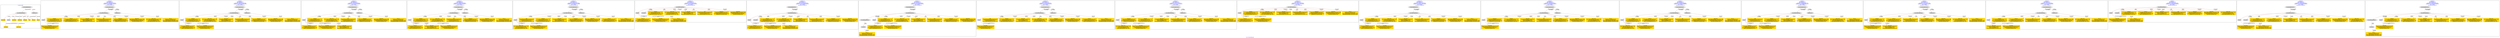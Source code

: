 digraph n0 {
fontcolor="blue"
remincross="true"
label="s12-s-19-artworks.json"
subgraph cluster_0 {
label="1-correct model"
n2[style="filled",color="white",fillcolor="lightgray",label="CulturalHeritageObject1"];
n3[shape="plaintext",style="filled",fillcolor="gold",label="date_made"];
n4[style="filled",color="white",fillcolor="lightgray",label="Person1"];
n5[shape="plaintext",style="filled",fillcolor="gold",label="description"];
n6[shape="plaintext",style="filled",fillcolor="gold",label="dimensions"];
n7[shape="plaintext",style="filled",fillcolor="gold",label="technique"];
n8[shape="plaintext",style="filled",fillcolor="gold",label="title"];
n9[shape="plaintext",style="filled",fillcolor="gold",label="access_id"];
n10[shape="plaintext",style="filled",fillcolor="gold",label="nationality"];
n11[shape="plaintext",style="filled",fillcolor="gold",label="artist_name"];
n12[style="filled",color="white",fillcolor="lightgray",label="EuropeanaAggregation1"];
n13[style="filled",color="white",fillcolor="lightgray",label="WebResource1"];
n14[shape="plaintext",style="filled",fillcolor="gold",label="img_url"];
}
subgraph cluster_1 {
label="candidate 0\nlink coherence:1.0\nnode coherence:1.0\nconfidence:0.49455608574259025\nmapping score:0.6092964730253078\ncost:11.99995\n-precision:0.83-recall:0.83"
n16[style="filled",color="white",fillcolor="lightgray",label="CulturalHeritageObject1"];
n17[style="filled",color="white",fillcolor="lightgray",label="Person1"];
n18[style="filled",color="white",fillcolor="lightgray",label="EuropeanaAggregation1"];
n19[style="filled",color="white",fillcolor="lightgray",label="WebResource1"];
n20[shape="plaintext",style="filled",fillcolor="gold",label="technique\n[CulturalHeritageObject,medium,0.704]\n[Concept,prefLabel,0.176]\n[CulturalHeritageObject,description,0.073]\n[CulturalHeritageObject,title,0.047]"];
n21[shape="plaintext",style="filled",fillcolor="gold",label="access_id\n[CulturalHeritageObject,extent,0.842]\n[WebResource,classLink,0.08]\n[CulturalHeritageObject,provenance,0.066]\n[Person,nameOfThePerson,0.011]"];
n22[shape="plaintext",style="filled",fillcolor="gold",label="date_made\n[CulturalHeritageObject,created,0.419]\n[Person,dateOfDeath,0.261]\n[Person,dateOfBirth,0.25]\n[CulturalHeritageObject,provenance,0.07]"];
n23[shape="plaintext",style="filled",fillcolor="gold",label="title\n[CulturalHeritageObject,description,0.324]\n[CulturalHeritageObject,title,0.271]\n[Document,classLink,0.224]\n[CulturalHeritageObject,provenance,0.18]"];
n24[shape="plaintext",style="filled",fillcolor="gold",label="img_url\n[WebResource,classLink,0.532]\n[Document,classLink,0.346]\n[CulturalHeritageObject,rightsHolder,0.065]\n[CulturalHeritageObject,provenance,0.056]"];
n25[shape="plaintext",style="filled",fillcolor="gold",label="nationality\n[Person,countryAssociatedWithThePerson,0.475]\n[CulturalHeritageObject,description,0.311]\n[CulturalHeritageObject,title,0.172]\n[Document,classLink,0.042]"];
n26[shape="plaintext",style="filled",fillcolor="gold",label="dimensions\n[CulturalHeritageObject,extent,0.917]\n[Person,nameOfThePerson,0.043]\n[CulturalHeritageObject,provenance,0.031]\n[WebResource,classLink,0.008]"];
n27[shape="plaintext",style="filled",fillcolor="gold",label="description\n[CulturalHeritageObject,description,0.729]\n[CulturalHeritageObject,provenance,0.137]\n[CulturalHeritageObject,title,0.08]\n[Document,classLink,0.054]"];
n28[shape="plaintext",style="filled",fillcolor="gold",label="artist_name\n[CulturalHeritageObject,provenance,0.336]\n[Document,classLink,0.283]\n[Person,nameOfThePerson,0.199]\n[CulturalHeritageObject,title,0.183]"];
}
subgraph cluster_2 {
label="candidate 1\nlink coherence:1.0\nnode coherence:1.0\nconfidence:0.48843765714102566\nmapping score:0.6072569968247863\ncost:11.99995\n-precision:0.83-recall:0.83"
n30[style="filled",color="white",fillcolor="lightgray",label="CulturalHeritageObject1"];
n31[style="filled",color="white",fillcolor="lightgray",label="Person1"];
n32[style="filled",color="white",fillcolor="lightgray",label="EuropeanaAggregation1"];
n33[style="filled",color="white",fillcolor="lightgray",label="WebResource1"];
n34[shape="plaintext",style="filled",fillcolor="gold",label="technique\n[CulturalHeritageObject,medium,0.704]\n[Concept,prefLabel,0.176]\n[CulturalHeritageObject,description,0.073]\n[CulturalHeritageObject,title,0.047]"];
n35[shape="plaintext",style="filled",fillcolor="gold",label="artist_name\n[CulturalHeritageObject,provenance,0.336]\n[Document,classLink,0.283]\n[Person,nameOfThePerson,0.199]\n[CulturalHeritageObject,title,0.183]"];
n36[shape="plaintext",style="filled",fillcolor="gold",label="date_made\n[CulturalHeritageObject,created,0.419]\n[Person,dateOfDeath,0.261]\n[Person,dateOfBirth,0.25]\n[CulturalHeritageObject,provenance,0.07]"];
n37[shape="plaintext",style="filled",fillcolor="gold",label="access_id\n[CulturalHeritageObject,extent,0.842]\n[WebResource,classLink,0.08]\n[CulturalHeritageObject,provenance,0.066]\n[Person,nameOfThePerson,0.011]"];
n38[shape="plaintext",style="filled",fillcolor="gold",label="title\n[CulturalHeritageObject,description,0.324]\n[CulturalHeritageObject,title,0.271]\n[Document,classLink,0.224]\n[CulturalHeritageObject,provenance,0.18]"];
n39[shape="plaintext",style="filled",fillcolor="gold",label="img_url\n[WebResource,classLink,0.532]\n[Document,classLink,0.346]\n[CulturalHeritageObject,rightsHolder,0.065]\n[CulturalHeritageObject,provenance,0.056]"];
n40[shape="plaintext",style="filled",fillcolor="gold",label="nationality\n[Person,countryAssociatedWithThePerson,0.475]\n[CulturalHeritageObject,description,0.311]\n[CulturalHeritageObject,title,0.172]\n[Document,classLink,0.042]"];
n41[shape="plaintext",style="filled",fillcolor="gold",label="dimensions\n[CulturalHeritageObject,extent,0.917]\n[Person,nameOfThePerson,0.043]\n[CulturalHeritageObject,provenance,0.031]\n[WebResource,classLink,0.008]"];
n42[shape="plaintext",style="filled",fillcolor="gold",label="description\n[CulturalHeritageObject,description,0.729]\n[CulturalHeritageObject,provenance,0.137]\n[CulturalHeritageObject,title,0.08]\n[Document,classLink,0.054]"];
}
subgraph cluster_3 {
label="candidate 10\nlink coherence:1.0\nnode coherence:1.0\nconfidence:0.4709186805041894\nmapping score:0.6014173379458408\ncost:11.99995\n-precision:0.75-recall:0.75"
n44[style="filled",color="white",fillcolor="lightgray",label="CulturalHeritageObject1"];
n45[style="filled",color="white",fillcolor="lightgray",label="Person1"];
n46[style="filled",color="white",fillcolor="lightgray",label="EuropeanaAggregation1"];
n47[style="filled",color="white",fillcolor="lightgray",label="WebResource1"];
n48[shape="plaintext",style="filled",fillcolor="gold",label="technique\n[CulturalHeritageObject,medium,0.704]\n[Concept,prefLabel,0.176]\n[CulturalHeritageObject,description,0.073]\n[CulturalHeritageObject,title,0.047]"];
n49[shape="plaintext",style="filled",fillcolor="gold",label="artist_name\n[CulturalHeritageObject,provenance,0.336]\n[Document,classLink,0.283]\n[Person,nameOfThePerson,0.199]\n[CulturalHeritageObject,title,0.183]"];
n50[shape="plaintext",style="filled",fillcolor="gold",label="access_id\n[CulturalHeritageObject,extent,0.842]\n[WebResource,classLink,0.08]\n[CulturalHeritageObject,provenance,0.066]\n[Person,nameOfThePerson,0.011]"];
n51[shape="plaintext",style="filled",fillcolor="gold",label="title\n[CulturalHeritageObject,description,0.324]\n[CulturalHeritageObject,title,0.271]\n[Document,classLink,0.224]\n[CulturalHeritageObject,provenance,0.18]"];
n52[shape="plaintext",style="filled",fillcolor="gold",label="img_url\n[WebResource,classLink,0.532]\n[Document,classLink,0.346]\n[CulturalHeritageObject,rightsHolder,0.065]\n[CulturalHeritageObject,provenance,0.056]"];
n53[shape="plaintext",style="filled",fillcolor="gold",label="nationality\n[Person,countryAssociatedWithThePerson,0.475]\n[CulturalHeritageObject,description,0.311]\n[CulturalHeritageObject,title,0.172]\n[Document,classLink,0.042]"];
n54[shape="plaintext",style="filled",fillcolor="gold",label="dimensions\n[CulturalHeritageObject,extent,0.917]\n[Person,nameOfThePerson,0.043]\n[CulturalHeritageObject,provenance,0.031]\n[WebResource,classLink,0.008]"];
n55[shape="plaintext",style="filled",fillcolor="gold",label="date_made\n[CulturalHeritageObject,created,0.419]\n[Person,dateOfDeath,0.261]\n[Person,dateOfBirth,0.25]\n[CulturalHeritageObject,provenance,0.07]"];
n56[shape="plaintext",style="filled",fillcolor="gold",label="description\n[CulturalHeritageObject,description,0.729]\n[CulturalHeritageObject,provenance,0.137]\n[CulturalHeritageObject,title,0.08]\n[Document,classLink,0.054]"];
}
subgraph cluster_4 {
label="candidate 11\nlink coherence:1.0\nnode coherence:1.0\nconfidence:0.4695982740303988\nmapping score:0.6009772024545773\ncost:11.99995\n-precision:0.75-recall:0.75"
n58[style="filled",color="white",fillcolor="lightgray",label="CulturalHeritageObject1"];
n59[style="filled",color="white",fillcolor="lightgray",label="Person1"];
n60[style="filled",color="white",fillcolor="lightgray",label="EuropeanaAggregation1"];
n61[style="filled",color="white",fillcolor="lightgray",label="WebResource1"];
n62[shape="plaintext",style="filled",fillcolor="gold",label="technique\n[CulturalHeritageObject,medium,0.704]\n[Concept,prefLabel,0.176]\n[CulturalHeritageObject,description,0.073]\n[CulturalHeritageObject,title,0.047]"];
n63[shape="plaintext",style="filled",fillcolor="gold",label="artist_name\n[CulturalHeritageObject,provenance,0.336]\n[Document,classLink,0.283]\n[Person,nameOfThePerson,0.199]\n[CulturalHeritageObject,title,0.183]"];
n64[shape="plaintext",style="filled",fillcolor="gold",label="access_id\n[CulturalHeritageObject,extent,0.842]\n[WebResource,classLink,0.08]\n[CulturalHeritageObject,provenance,0.066]\n[Person,nameOfThePerson,0.011]"];
n65[shape="plaintext",style="filled",fillcolor="gold",label="date_made\n[CulturalHeritageObject,created,0.419]\n[Person,dateOfDeath,0.261]\n[Person,dateOfBirth,0.25]\n[CulturalHeritageObject,provenance,0.07]"];
n66[shape="plaintext",style="filled",fillcolor="gold",label="title\n[CulturalHeritageObject,description,0.324]\n[CulturalHeritageObject,title,0.271]\n[Document,classLink,0.224]\n[CulturalHeritageObject,provenance,0.18]"];
n67[shape="plaintext",style="filled",fillcolor="gold",label="img_url\n[WebResource,classLink,0.532]\n[Document,classLink,0.346]\n[CulturalHeritageObject,rightsHolder,0.065]\n[CulturalHeritageObject,provenance,0.056]"];
n68[shape="plaintext",style="filled",fillcolor="gold",label="nationality\n[Person,countryAssociatedWithThePerson,0.475]\n[CulturalHeritageObject,description,0.311]\n[CulturalHeritageObject,title,0.172]\n[Document,classLink,0.042]"];
n69[shape="plaintext",style="filled",fillcolor="gold",label="dimensions\n[CulturalHeritageObject,extent,0.917]\n[Person,nameOfThePerson,0.043]\n[CulturalHeritageObject,provenance,0.031]\n[WebResource,classLink,0.008]"];
n70[shape="plaintext",style="filled",fillcolor="gold",label="description\n[CulturalHeritageObject,description,0.729]\n[CulturalHeritageObject,provenance,0.137]\n[CulturalHeritageObject,title,0.08]\n[Document,classLink,0.054]"];
}
subgraph cluster_5 {
label="candidate 12\nlink coherence:1.0\nnode coherence:1.0\nconfidence:0.46919013685783384\nmapping score:0.600841156730389\ncost:11.99995\n-precision:0.83-recall:0.83"
n72[style="filled",color="white",fillcolor="lightgray",label="CulturalHeritageObject1"];
n73[style="filled",color="white",fillcolor="lightgray",label="Person1"];
n74[style="filled",color="white",fillcolor="lightgray",label="EuropeanaAggregation1"];
n75[style="filled",color="white",fillcolor="lightgray",label="WebResource1"];
n76[shape="plaintext",style="filled",fillcolor="gold",label="title\n[CulturalHeritageObject,description,0.324]\n[CulturalHeritageObject,title,0.271]\n[Document,classLink,0.224]\n[CulturalHeritageObject,provenance,0.18]"];
n77[shape="plaintext",style="filled",fillcolor="gold",label="technique\n[CulturalHeritageObject,medium,0.704]\n[Concept,prefLabel,0.176]\n[CulturalHeritageObject,description,0.073]\n[CulturalHeritageObject,title,0.047]"];
n78[shape="plaintext",style="filled",fillcolor="gold",label="date_made\n[CulturalHeritageObject,created,0.419]\n[Person,dateOfDeath,0.261]\n[Person,dateOfBirth,0.25]\n[CulturalHeritageObject,provenance,0.07]"];
n79[shape="plaintext",style="filled",fillcolor="gold",label="artist_name\n[CulturalHeritageObject,provenance,0.336]\n[Document,classLink,0.283]\n[Person,nameOfThePerson,0.199]\n[CulturalHeritageObject,title,0.183]"];
n80[shape="plaintext",style="filled",fillcolor="gold",label="img_url\n[WebResource,classLink,0.532]\n[Document,classLink,0.346]\n[CulturalHeritageObject,rightsHolder,0.065]\n[CulturalHeritageObject,provenance,0.056]"];
n81[shape="plaintext",style="filled",fillcolor="gold",label="nationality\n[Person,countryAssociatedWithThePerson,0.475]\n[CulturalHeritageObject,description,0.311]\n[CulturalHeritageObject,title,0.172]\n[Document,classLink,0.042]"];
n82[shape="plaintext",style="filled",fillcolor="gold",label="dimensions\n[CulturalHeritageObject,extent,0.917]\n[Person,nameOfThePerson,0.043]\n[CulturalHeritageObject,provenance,0.031]\n[WebResource,classLink,0.008]"];
n83[shape="plaintext",style="filled",fillcolor="gold",label="description\n[CulturalHeritageObject,description,0.729]\n[CulturalHeritageObject,provenance,0.137]\n[CulturalHeritageObject,title,0.08]\n[Document,classLink,0.054]"];
n84[shape="plaintext",style="filled",fillcolor="gold",label="access_id\n[CulturalHeritageObject,extent,0.842]\n[WebResource,classLink,0.08]\n[CulturalHeritageObject,provenance,0.066]\n[Person,nameOfThePerson,0.011]"];
}
subgraph cluster_6 {
label="candidate 13\nlink coherence:1.0\nnode coherence:1.0\nconfidence:0.4677195052526641\nmapping score:0.6003509461953325\ncost:10.99997\n-precision:0.64-recall:0.58"
n86[style="filled",color="white",fillcolor="lightgray",label="CulturalHeritageObject1"];
n87[style="filled",color="white",fillcolor="lightgray",label="Person1"];
n88[style="filled",color="white",fillcolor="lightgray",label="Document1"];
n89[shape="plaintext",style="filled",fillcolor="gold",label="technique\n[CulturalHeritageObject,medium,0.704]\n[Concept,prefLabel,0.176]\n[CulturalHeritageObject,description,0.073]\n[CulturalHeritageObject,title,0.047]"];
n90[shape="plaintext",style="filled",fillcolor="gold",label="artist_name\n[CulturalHeritageObject,provenance,0.336]\n[Document,classLink,0.283]\n[Person,nameOfThePerson,0.199]\n[CulturalHeritageObject,title,0.183]"];
n91[shape="plaintext",style="filled",fillcolor="gold",label="date_made\n[CulturalHeritageObject,created,0.419]\n[Person,dateOfDeath,0.261]\n[Person,dateOfBirth,0.25]\n[CulturalHeritageObject,provenance,0.07]"];
n92[shape="plaintext",style="filled",fillcolor="gold",label="access_id\n[CulturalHeritageObject,extent,0.842]\n[WebResource,classLink,0.08]\n[CulturalHeritageObject,provenance,0.066]\n[Person,nameOfThePerson,0.011]"];
n93[shape="plaintext",style="filled",fillcolor="gold",label="title\n[CulturalHeritageObject,description,0.324]\n[CulturalHeritageObject,title,0.271]\n[Document,classLink,0.224]\n[CulturalHeritageObject,provenance,0.18]"];
n94[shape="plaintext",style="filled",fillcolor="gold",label="img_url\n[WebResource,classLink,0.532]\n[Document,classLink,0.346]\n[CulturalHeritageObject,rightsHolder,0.065]\n[CulturalHeritageObject,provenance,0.056]"];
n95[shape="plaintext",style="filled",fillcolor="gold",label="nationality\n[Person,countryAssociatedWithThePerson,0.475]\n[CulturalHeritageObject,description,0.311]\n[CulturalHeritageObject,title,0.172]\n[Document,classLink,0.042]"];
n96[shape="plaintext",style="filled",fillcolor="gold",label="dimensions\n[CulturalHeritageObject,extent,0.917]\n[Person,nameOfThePerson,0.043]\n[CulturalHeritageObject,provenance,0.031]\n[WebResource,classLink,0.008]"];
n97[shape="plaintext",style="filled",fillcolor="gold",label="description\n[CulturalHeritageObject,description,0.729]\n[CulturalHeritageObject,provenance,0.137]\n[CulturalHeritageObject,title,0.08]\n[Document,classLink,0.054]"];
}
subgraph cluster_7 {
label="candidate 14\nlink coherence:1.0\nnode coherence:1.0\nconfidence:0.4677195052526641\nmapping score:0.6003509461953325\ncost:11.99996\n-precision:0.67-recall:0.67"
n99[style="filled",color="white",fillcolor="lightgray",label="CulturalHeritageObject1"];
n100[style="filled",color="white",fillcolor="lightgray",label="Person1"];
n101[style="filled",color="white",fillcolor="lightgray",label="Document1"];
n102[style="filled",color="white",fillcolor="lightgray",label="EuropeanaAggregation1"];
n103[shape="plaintext",style="filled",fillcolor="gold",label="technique\n[CulturalHeritageObject,medium,0.704]\n[Concept,prefLabel,0.176]\n[CulturalHeritageObject,description,0.073]\n[CulturalHeritageObject,title,0.047]"];
n104[shape="plaintext",style="filled",fillcolor="gold",label="artist_name\n[CulturalHeritageObject,provenance,0.336]\n[Document,classLink,0.283]\n[Person,nameOfThePerson,0.199]\n[CulturalHeritageObject,title,0.183]"];
n105[shape="plaintext",style="filled",fillcolor="gold",label="date_made\n[CulturalHeritageObject,created,0.419]\n[Person,dateOfDeath,0.261]\n[Person,dateOfBirth,0.25]\n[CulturalHeritageObject,provenance,0.07]"];
n106[shape="plaintext",style="filled",fillcolor="gold",label="access_id\n[CulturalHeritageObject,extent,0.842]\n[WebResource,classLink,0.08]\n[CulturalHeritageObject,provenance,0.066]\n[Person,nameOfThePerson,0.011]"];
n107[shape="plaintext",style="filled",fillcolor="gold",label="title\n[CulturalHeritageObject,description,0.324]\n[CulturalHeritageObject,title,0.271]\n[Document,classLink,0.224]\n[CulturalHeritageObject,provenance,0.18]"];
n108[shape="plaintext",style="filled",fillcolor="gold",label="img_url\n[WebResource,classLink,0.532]\n[Document,classLink,0.346]\n[CulturalHeritageObject,rightsHolder,0.065]\n[CulturalHeritageObject,provenance,0.056]"];
n109[shape="plaintext",style="filled",fillcolor="gold",label="nationality\n[Person,countryAssociatedWithThePerson,0.475]\n[CulturalHeritageObject,description,0.311]\n[CulturalHeritageObject,title,0.172]\n[Document,classLink,0.042]"];
n110[shape="plaintext",style="filled",fillcolor="gold",label="dimensions\n[CulturalHeritageObject,extent,0.917]\n[Person,nameOfThePerson,0.043]\n[CulturalHeritageObject,provenance,0.031]\n[WebResource,classLink,0.008]"];
n111[shape="plaintext",style="filled",fillcolor="gold",label="description\n[CulturalHeritageObject,description,0.729]\n[CulturalHeritageObject,provenance,0.137]\n[CulturalHeritageObject,title,0.08]\n[Document,classLink,0.054]"];
}
subgraph cluster_8 {
label="candidate 15\nlink coherence:1.0\nnode coherence:1.0\nconfidence:0.4677195052526641\nmapping score:0.6003509461953325\ncost:12.99995\n-precision:0.62-recall:0.67"
n113[style="filled",color="white",fillcolor="lightgray",label="CulturalHeritageObject1"];
n114[style="filled",color="white",fillcolor="lightgray",label="CulturalHeritageObject2"];
n115[style="filled",color="white",fillcolor="lightgray",label="Person1"];
n116[style="filled",color="white",fillcolor="lightgray",label="Document2"];
n117[style="filled",color="white",fillcolor="lightgray",label="EuropeanaAggregation1"];
n118[shape="plaintext",style="filled",fillcolor="gold",label="technique\n[CulturalHeritageObject,medium,0.704]\n[Concept,prefLabel,0.176]\n[CulturalHeritageObject,description,0.073]\n[CulturalHeritageObject,title,0.047]"];
n119[shape="plaintext",style="filled",fillcolor="gold",label="artist_name\n[CulturalHeritageObject,provenance,0.336]\n[Document,classLink,0.283]\n[Person,nameOfThePerson,0.199]\n[CulturalHeritageObject,title,0.183]"];
n120[shape="plaintext",style="filled",fillcolor="gold",label="date_made\n[CulturalHeritageObject,created,0.419]\n[Person,dateOfDeath,0.261]\n[Person,dateOfBirth,0.25]\n[CulturalHeritageObject,provenance,0.07]"];
n121[shape="plaintext",style="filled",fillcolor="gold",label="access_id\n[CulturalHeritageObject,extent,0.842]\n[WebResource,classLink,0.08]\n[CulturalHeritageObject,provenance,0.066]\n[Person,nameOfThePerson,0.011]"];
n122[shape="plaintext",style="filled",fillcolor="gold",label="img_url\n[WebResource,classLink,0.532]\n[Document,classLink,0.346]\n[CulturalHeritageObject,rightsHolder,0.065]\n[CulturalHeritageObject,provenance,0.056]"];
n123[shape="plaintext",style="filled",fillcolor="gold",label="title\n[CulturalHeritageObject,description,0.324]\n[CulturalHeritageObject,title,0.271]\n[Document,classLink,0.224]\n[CulturalHeritageObject,provenance,0.18]"];
n124[shape="plaintext",style="filled",fillcolor="gold",label="nationality\n[Person,countryAssociatedWithThePerson,0.475]\n[CulturalHeritageObject,description,0.311]\n[CulturalHeritageObject,title,0.172]\n[Document,classLink,0.042]"];
n125[shape="plaintext",style="filled",fillcolor="gold",label="dimensions\n[CulturalHeritageObject,extent,0.917]\n[Person,nameOfThePerson,0.043]\n[CulturalHeritageObject,provenance,0.031]\n[WebResource,classLink,0.008]"];
n126[shape="plaintext",style="filled",fillcolor="gold",label="description\n[CulturalHeritageObject,description,0.729]\n[CulturalHeritageObject,provenance,0.137]\n[CulturalHeritageObject,title,0.08]\n[Document,classLink,0.054]"];
}
subgraph cluster_9 {
label="candidate 16\nlink coherence:1.0\nnode coherence:1.0\nconfidence:0.4674031689534319\nmapping score:0.600245500762255\ncost:11.99995\n-precision:0.75-recall:0.75"
n128[style="filled",color="white",fillcolor="lightgray",label="CulturalHeritageObject1"];
n129[style="filled",color="white",fillcolor="lightgray",label="Person1"];
n130[style="filled",color="white",fillcolor="lightgray",label="EuropeanaAggregation1"];
n131[style="filled",color="white",fillcolor="lightgray",label="WebResource1"];
n132[shape="plaintext",style="filled",fillcolor="gold",label="title\n[CulturalHeritageObject,description,0.324]\n[CulturalHeritageObject,title,0.271]\n[Document,classLink,0.224]\n[CulturalHeritageObject,provenance,0.18]"];
n133[shape="plaintext",style="filled",fillcolor="gold",label="technique\n[CulturalHeritageObject,medium,0.704]\n[Concept,prefLabel,0.176]\n[CulturalHeritageObject,description,0.073]\n[CulturalHeritageObject,title,0.047]"];
n134[shape="plaintext",style="filled",fillcolor="gold",label="date_made\n[CulturalHeritageObject,created,0.419]\n[Person,dateOfDeath,0.261]\n[Person,dateOfBirth,0.25]\n[CulturalHeritageObject,provenance,0.07]"];
n135[shape="plaintext",style="filled",fillcolor="gold",label="artist_name\n[CulturalHeritageObject,provenance,0.336]\n[Document,classLink,0.283]\n[Person,nameOfThePerson,0.199]\n[CulturalHeritageObject,title,0.183]"];
n136[shape="plaintext",style="filled",fillcolor="gold",label="img_url\n[WebResource,classLink,0.532]\n[Document,classLink,0.346]\n[CulturalHeritageObject,rightsHolder,0.065]\n[CulturalHeritageObject,provenance,0.056]"];
n137[shape="plaintext",style="filled",fillcolor="gold",label="nationality\n[Person,countryAssociatedWithThePerson,0.475]\n[CulturalHeritageObject,description,0.311]\n[CulturalHeritageObject,title,0.172]\n[Document,classLink,0.042]"];
n138[shape="plaintext",style="filled",fillcolor="gold",label="dimensions\n[CulturalHeritageObject,extent,0.917]\n[Person,nameOfThePerson,0.043]\n[CulturalHeritageObject,provenance,0.031]\n[WebResource,classLink,0.008]"];
n139[shape="plaintext",style="filled",fillcolor="gold",label="description\n[CulturalHeritageObject,description,0.729]\n[CulturalHeritageObject,provenance,0.137]\n[CulturalHeritageObject,title,0.08]\n[Document,classLink,0.054]"];
n140[shape="plaintext",style="filled",fillcolor="gold",label="access_id\n[CulturalHeritageObject,extent,0.842]\n[WebResource,classLink,0.08]\n[CulturalHeritageObject,provenance,0.066]\n[Person,nameOfThePerson,0.011]"];
}
subgraph cluster_10 {
label="candidate 17\nlink coherence:1.0\nnode coherence:1.0\nconfidence:0.4670270798465115\nmapping score:0.6001201377266149\ncost:11.99995\n-precision:0.83-recall:0.83"
n142[style="filled",color="white",fillcolor="lightgray",label="CulturalHeritageObject1"];
n143[style="filled",color="white",fillcolor="lightgray",label="Person1"];
n144[style="filled",color="white",fillcolor="lightgray",label="EuropeanaAggregation1"];
n145[style="filled",color="white",fillcolor="lightgray",label="WebResource1"];
n146[shape="plaintext",style="filled",fillcolor="gold",label="dimensions\n[CulturalHeritageObject,extent,0.917]\n[Person,nameOfThePerson,0.043]\n[CulturalHeritageObject,provenance,0.031]\n[WebResource,classLink,0.008]"];
n147[shape="plaintext",style="filled",fillcolor="gold",label="technique\n[CulturalHeritageObject,medium,0.704]\n[Concept,prefLabel,0.176]\n[CulturalHeritageObject,description,0.073]\n[CulturalHeritageObject,title,0.047]"];
n148[shape="plaintext",style="filled",fillcolor="gold",label="date_made\n[CulturalHeritageObject,created,0.419]\n[Person,dateOfDeath,0.261]\n[Person,dateOfBirth,0.25]\n[CulturalHeritageObject,provenance,0.07]"];
n149[shape="plaintext",style="filled",fillcolor="gold",label="artist_name\n[CulturalHeritageObject,provenance,0.336]\n[Document,classLink,0.283]\n[Person,nameOfThePerson,0.199]\n[CulturalHeritageObject,title,0.183]"];
n150[shape="plaintext",style="filled",fillcolor="gold",label="title\n[CulturalHeritageObject,description,0.324]\n[CulturalHeritageObject,title,0.271]\n[Document,classLink,0.224]\n[CulturalHeritageObject,provenance,0.18]"];
n151[shape="plaintext",style="filled",fillcolor="gold",label="img_url\n[WebResource,classLink,0.532]\n[Document,classLink,0.346]\n[CulturalHeritageObject,rightsHolder,0.065]\n[CulturalHeritageObject,provenance,0.056]"];
n152[shape="plaintext",style="filled",fillcolor="gold",label="nationality\n[Person,countryAssociatedWithThePerson,0.475]\n[CulturalHeritageObject,description,0.311]\n[CulturalHeritageObject,title,0.172]\n[Document,classLink,0.042]"];
n153[shape="plaintext",style="filled",fillcolor="gold",label="access_id\n[CulturalHeritageObject,extent,0.842]\n[WebResource,classLink,0.08]\n[CulturalHeritageObject,provenance,0.066]\n[Person,nameOfThePerson,0.011]"];
n154[shape="plaintext",style="filled",fillcolor="gold",label="description\n[CulturalHeritageObject,description,0.729]\n[CulturalHeritageObject,provenance,0.137]\n[CulturalHeritageObject,title,0.08]\n[Document,classLink,0.054]"];
}
subgraph cluster_11 {
label="candidate 18\nlink coherence:1.0\nnode coherence:1.0\nconfidence:0.43552477734978945\nmapping score:0.6081378887462261\ncost:9.99997\n-precision:0.7-recall:0.58"
n156[style="filled",color="white",fillcolor="lightgray",label="CulturalHeritageObject1"];
n157[style="filled",color="white",fillcolor="lightgray",label="Person1"];
n158[shape="plaintext",style="filled",fillcolor="gold",label="technique\n[CulturalHeritageObject,medium,0.704]\n[Concept,prefLabel,0.176]\n[CulturalHeritageObject,description,0.073]\n[CulturalHeritageObject,title,0.047]"];
n159[shape="plaintext",style="filled",fillcolor="gold",label="artist_name\n[CulturalHeritageObject,provenance,0.336]\n[Document,classLink,0.283]\n[Person,nameOfThePerson,0.199]\n[CulturalHeritageObject,title,0.183]"];
n160[shape="plaintext",style="filled",fillcolor="gold",label="date_made\n[CulturalHeritageObject,created,0.419]\n[Person,dateOfDeath,0.261]\n[Person,dateOfBirth,0.25]\n[CulturalHeritageObject,provenance,0.07]"];
n161[shape="plaintext",style="filled",fillcolor="gold",label="access_id\n[CulturalHeritageObject,extent,0.842]\n[WebResource,classLink,0.08]\n[CulturalHeritageObject,provenance,0.066]\n[Person,nameOfThePerson,0.011]"];
n162[shape="plaintext",style="filled",fillcolor="gold",label="title\n[CulturalHeritageObject,description,0.324]\n[CulturalHeritageObject,title,0.271]\n[Document,classLink,0.224]\n[CulturalHeritageObject,provenance,0.18]"];
n163[shape="plaintext",style="filled",fillcolor="gold",label="nationality\n[Person,countryAssociatedWithThePerson,0.475]\n[CulturalHeritageObject,description,0.311]\n[CulturalHeritageObject,title,0.172]\n[Document,classLink,0.042]"];
n164[shape="plaintext",style="filled",fillcolor="gold",label="dimensions\n[CulturalHeritageObject,extent,0.917]\n[Person,nameOfThePerson,0.043]\n[CulturalHeritageObject,provenance,0.031]\n[WebResource,classLink,0.008]"];
n165[shape="plaintext",style="filled",fillcolor="gold",label="description\n[CulturalHeritageObject,description,0.729]\n[CulturalHeritageObject,provenance,0.137]\n[CulturalHeritageObject,title,0.08]\n[Document,classLink,0.054]"];
n166[shape="plaintext",style="filled",fillcolor="gold",label="img_url\n[WebResource,classLink,0.532]\n[Document,classLink,0.346]\n[CulturalHeritageObject,rightsHolder,0.065]\n[CulturalHeritageObject,provenance,0.056]"];
}
subgraph cluster_12 {
label="candidate 19\nlink coherence:1.0\nnode coherence:1.0\nconfidence:0.43552477734978945\nmapping score:0.6081378887462261\ncost:10.99996\n-precision:0.73-recall:0.67"
n168[style="filled",color="white",fillcolor="lightgray",label="CulturalHeritageObject1"];
n169[style="filled",color="white",fillcolor="lightgray",label="Person1"];
n170[style="filled",color="white",fillcolor="lightgray",label="EuropeanaAggregation1"];
n171[shape="plaintext",style="filled",fillcolor="gold",label="technique\n[CulturalHeritageObject,medium,0.704]\n[Concept,prefLabel,0.176]\n[CulturalHeritageObject,description,0.073]\n[CulturalHeritageObject,title,0.047]"];
n172[shape="plaintext",style="filled",fillcolor="gold",label="artist_name\n[CulturalHeritageObject,provenance,0.336]\n[Document,classLink,0.283]\n[Person,nameOfThePerson,0.199]\n[CulturalHeritageObject,title,0.183]"];
n173[shape="plaintext",style="filled",fillcolor="gold",label="date_made\n[CulturalHeritageObject,created,0.419]\n[Person,dateOfDeath,0.261]\n[Person,dateOfBirth,0.25]\n[CulturalHeritageObject,provenance,0.07]"];
n174[shape="plaintext",style="filled",fillcolor="gold",label="access_id\n[CulturalHeritageObject,extent,0.842]\n[WebResource,classLink,0.08]\n[CulturalHeritageObject,provenance,0.066]\n[Person,nameOfThePerson,0.011]"];
n175[shape="plaintext",style="filled",fillcolor="gold",label="title\n[CulturalHeritageObject,description,0.324]\n[CulturalHeritageObject,title,0.271]\n[Document,classLink,0.224]\n[CulturalHeritageObject,provenance,0.18]"];
n176[shape="plaintext",style="filled",fillcolor="gold",label="nationality\n[Person,countryAssociatedWithThePerson,0.475]\n[CulturalHeritageObject,description,0.311]\n[CulturalHeritageObject,title,0.172]\n[Document,classLink,0.042]"];
n177[shape="plaintext",style="filled",fillcolor="gold",label="dimensions\n[CulturalHeritageObject,extent,0.917]\n[Person,nameOfThePerson,0.043]\n[CulturalHeritageObject,provenance,0.031]\n[WebResource,classLink,0.008]"];
n178[shape="plaintext",style="filled",fillcolor="gold",label="description\n[CulturalHeritageObject,description,0.729]\n[CulturalHeritageObject,provenance,0.137]\n[CulturalHeritageObject,title,0.08]\n[Document,classLink,0.054]"];
n179[shape="plaintext",style="filled",fillcolor="gold",label="img_url\n[WebResource,classLink,0.532]\n[Document,classLink,0.346]\n[CulturalHeritageObject,rightsHolder,0.065]\n[CulturalHeritageObject,provenance,0.056]"];
}
subgraph cluster_13 {
label="candidate 2\nlink coherence:1.0\nnode coherence:1.0\nconfidence:0.482293557958415\nmapping score:0.6052089637639161\ncost:11.99995\n-precision:0.75-recall:0.75"
n181[style="filled",color="white",fillcolor="lightgray",label="CulturalHeritageObject1"];
n182[style="filled",color="white",fillcolor="lightgray",label="Person1"];
n183[style="filled",color="white",fillcolor="lightgray",label="EuropeanaAggregation1"];
n184[style="filled",color="white",fillcolor="lightgray",label="WebResource1"];
n185[shape="plaintext",style="filled",fillcolor="gold",label="dimensions\n[CulturalHeritageObject,extent,0.917]\n[Person,nameOfThePerson,0.043]\n[CulturalHeritageObject,provenance,0.031]\n[WebResource,classLink,0.008]"];
n186[shape="plaintext",style="filled",fillcolor="gold",label="technique\n[CulturalHeritageObject,medium,0.704]\n[Concept,prefLabel,0.176]\n[CulturalHeritageObject,description,0.073]\n[CulturalHeritageObject,title,0.047]"];
n187[shape="plaintext",style="filled",fillcolor="gold",label="date_made\n[CulturalHeritageObject,created,0.419]\n[Person,dateOfDeath,0.261]\n[Person,dateOfBirth,0.25]\n[CulturalHeritageObject,provenance,0.07]"];
n188[shape="plaintext",style="filled",fillcolor="gold",label="title\n[CulturalHeritageObject,description,0.324]\n[CulturalHeritageObject,title,0.271]\n[Document,classLink,0.224]\n[CulturalHeritageObject,provenance,0.18]"];
n189[shape="plaintext",style="filled",fillcolor="gold",label="img_url\n[WebResource,classLink,0.532]\n[Document,classLink,0.346]\n[CulturalHeritageObject,rightsHolder,0.065]\n[CulturalHeritageObject,provenance,0.056]"];
n190[shape="plaintext",style="filled",fillcolor="gold",label="nationality\n[Person,countryAssociatedWithThePerson,0.475]\n[CulturalHeritageObject,description,0.311]\n[CulturalHeritageObject,title,0.172]\n[Document,classLink,0.042]"];
n191[shape="plaintext",style="filled",fillcolor="gold",label="access_id\n[CulturalHeritageObject,extent,0.842]\n[WebResource,classLink,0.08]\n[CulturalHeritageObject,provenance,0.066]\n[Person,nameOfThePerson,0.011]"];
n192[shape="plaintext",style="filled",fillcolor="gold",label="description\n[CulturalHeritageObject,description,0.729]\n[CulturalHeritageObject,provenance,0.137]\n[CulturalHeritageObject,title,0.08]\n[Document,classLink,0.054]"];
n193[shape="plaintext",style="filled",fillcolor="gold",label="artist_name\n[CulturalHeritageObject,provenance,0.336]\n[Document,classLink,0.283]\n[Person,nameOfThePerson,0.199]\n[CulturalHeritageObject,title,0.183]"];
}
subgraph cluster_14 {
label="candidate 3\nlink coherence:1.0\nnode coherence:1.0\nconfidence:0.4792896076306865\nmapping score:0.6042076469880066\ncost:11.99995\n-precision:0.92-recall:0.92"
n195[style="filled",color="white",fillcolor="lightgray",label="CulturalHeritageObject1"];
n196[style="filled",color="white",fillcolor="lightgray",label="Person1"];
n197[style="filled",color="white",fillcolor="lightgray",label="EuropeanaAggregation1"];
n198[style="filled",color="white",fillcolor="lightgray",label="WebResource1"];
n199[shape="plaintext",style="filled",fillcolor="gold",label="technique\n[CulturalHeritageObject,medium,0.704]\n[Concept,prefLabel,0.176]\n[CulturalHeritageObject,description,0.073]\n[CulturalHeritageObject,title,0.047]"];
n200[shape="plaintext",style="filled",fillcolor="gold",label="access_id\n[CulturalHeritageObject,extent,0.842]\n[WebResource,classLink,0.08]\n[CulturalHeritageObject,provenance,0.066]\n[Person,nameOfThePerson,0.011]"];
n201[shape="plaintext",style="filled",fillcolor="gold",label="date_made\n[CulturalHeritageObject,created,0.419]\n[Person,dateOfDeath,0.261]\n[Person,dateOfBirth,0.25]\n[CulturalHeritageObject,provenance,0.07]"];
n202[shape="plaintext",style="filled",fillcolor="gold",label="artist_name\n[CulturalHeritageObject,provenance,0.336]\n[Document,classLink,0.283]\n[Person,nameOfThePerson,0.199]\n[CulturalHeritageObject,title,0.183]"];
n203[shape="plaintext",style="filled",fillcolor="gold",label="title\n[CulturalHeritageObject,description,0.324]\n[CulturalHeritageObject,title,0.271]\n[Document,classLink,0.224]\n[CulturalHeritageObject,provenance,0.18]"];
n204[shape="plaintext",style="filled",fillcolor="gold",label="img_url\n[WebResource,classLink,0.532]\n[Document,classLink,0.346]\n[CulturalHeritageObject,rightsHolder,0.065]\n[CulturalHeritageObject,provenance,0.056]"];
n205[shape="plaintext",style="filled",fillcolor="gold",label="nationality\n[Person,countryAssociatedWithThePerson,0.475]\n[CulturalHeritageObject,description,0.311]\n[CulturalHeritageObject,title,0.172]\n[Document,classLink,0.042]"];
n206[shape="plaintext",style="filled",fillcolor="gold",label="dimensions\n[CulturalHeritageObject,extent,0.917]\n[Person,nameOfThePerson,0.043]\n[CulturalHeritageObject,provenance,0.031]\n[WebResource,classLink,0.008]"];
n207[shape="plaintext",style="filled",fillcolor="gold",label="description\n[CulturalHeritageObject,description,0.729]\n[CulturalHeritageObject,provenance,0.137]\n[CulturalHeritageObject,title,0.08]\n[Document,classLink,0.054]"];
}
subgraph cluster_15 {
label="candidate 4\nlink coherence:1.0\nnode coherence:1.0\nconfidence:0.4783381863681729\nmapping score:0.6038905065671687\ncost:11.99995\n-precision:0.75-recall:0.75"
n209[style="filled",color="white",fillcolor="lightgray",label="CulturalHeritageObject1"];
n210[style="filled",color="white",fillcolor="lightgray",label="Person1"];
n211[style="filled",color="white",fillcolor="lightgray",label="EuropeanaAggregation1"];
n212[style="filled",color="white",fillcolor="lightgray",label="WebResource1"];
n213[shape="plaintext",style="filled",fillcolor="gold",label="title\n[CulturalHeritageObject,description,0.324]\n[CulturalHeritageObject,title,0.271]\n[Document,classLink,0.224]\n[CulturalHeritageObject,provenance,0.18]"];
n214[shape="plaintext",style="filled",fillcolor="gold",label="technique\n[CulturalHeritageObject,medium,0.704]\n[Concept,prefLabel,0.176]\n[CulturalHeritageObject,description,0.073]\n[CulturalHeritageObject,title,0.047]"];
n215[shape="plaintext",style="filled",fillcolor="gold",label="date_made\n[CulturalHeritageObject,created,0.419]\n[Person,dateOfDeath,0.261]\n[Person,dateOfBirth,0.25]\n[CulturalHeritageObject,provenance,0.07]"];
n216[shape="plaintext",style="filled",fillcolor="gold",label="access_id\n[CulturalHeritageObject,extent,0.842]\n[WebResource,classLink,0.08]\n[CulturalHeritageObject,provenance,0.066]\n[Person,nameOfThePerson,0.011]"];
n217[shape="plaintext",style="filled",fillcolor="gold",label="img_url\n[WebResource,classLink,0.532]\n[Document,classLink,0.346]\n[CulturalHeritageObject,rightsHolder,0.065]\n[CulturalHeritageObject,provenance,0.056]"];
n218[shape="plaintext",style="filled",fillcolor="gold",label="nationality\n[Person,countryAssociatedWithThePerson,0.475]\n[CulturalHeritageObject,description,0.311]\n[CulturalHeritageObject,title,0.172]\n[Document,classLink,0.042]"];
n219[shape="plaintext",style="filled",fillcolor="gold",label="dimensions\n[CulturalHeritageObject,extent,0.917]\n[Person,nameOfThePerson,0.043]\n[CulturalHeritageObject,provenance,0.031]\n[WebResource,classLink,0.008]"];
n220[shape="plaintext",style="filled",fillcolor="gold",label="description\n[CulturalHeritageObject,description,0.729]\n[CulturalHeritageObject,provenance,0.137]\n[CulturalHeritageObject,title,0.08]\n[Document,classLink,0.054]"];
n221[shape="plaintext",style="filled",fillcolor="gold",label="artist_name\n[CulturalHeritageObject,provenance,0.336]\n[Document,classLink,0.283]\n[Person,nameOfThePerson,0.199]\n[CulturalHeritageObject,title,0.183]"];
}
subgraph cluster_16 {
label="candidate 5\nlink coherence:1.0\nnode coherence:1.0\nconfidence:0.4770371091057539\nmapping score:0.6034568141463624\ncost:11.99995\n-precision:0.75-recall:0.75"
n223[style="filled",color="white",fillcolor="lightgray",label="CulturalHeritageObject1"];
n224[style="filled",color="white",fillcolor="lightgray",label="Person1"];
n225[style="filled",color="white",fillcolor="lightgray",label="EuropeanaAggregation1"];
n226[style="filled",color="white",fillcolor="lightgray",label="WebResource1"];
n227[shape="plaintext",style="filled",fillcolor="gold",label="technique\n[CulturalHeritageObject,medium,0.704]\n[Concept,prefLabel,0.176]\n[CulturalHeritageObject,description,0.073]\n[CulturalHeritageObject,title,0.047]"];
n228[shape="plaintext",style="filled",fillcolor="gold",label="access_id\n[CulturalHeritageObject,extent,0.842]\n[WebResource,classLink,0.08]\n[CulturalHeritageObject,provenance,0.066]\n[Person,nameOfThePerson,0.011]"];
n229[shape="plaintext",style="filled",fillcolor="gold",label="title\n[CulturalHeritageObject,description,0.324]\n[CulturalHeritageObject,title,0.271]\n[Document,classLink,0.224]\n[CulturalHeritageObject,provenance,0.18]"];
n230[shape="plaintext",style="filled",fillcolor="gold",label="img_url\n[WebResource,classLink,0.532]\n[Document,classLink,0.346]\n[CulturalHeritageObject,rightsHolder,0.065]\n[CulturalHeritageObject,provenance,0.056]"];
n231[shape="plaintext",style="filled",fillcolor="gold",label="nationality\n[Person,countryAssociatedWithThePerson,0.475]\n[CulturalHeritageObject,description,0.311]\n[CulturalHeritageObject,title,0.172]\n[Document,classLink,0.042]"];
n232[shape="plaintext",style="filled",fillcolor="gold",label="dimensions\n[CulturalHeritageObject,extent,0.917]\n[Person,nameOfThePerson,0.043]\n[CulturalHeritageObject,provenance,0.031]\n[WebResource,classLink,0.008]"];
n233[shape="plaintext",style="filled",fillcolor="gold",label="date_made\n[CulturalHeritageObject,created,0.419]\n[Person,dateOfDeath,0.261]\n[Person,dateOfBirth,0.25]\n[CulturalHeritageObject,provenance,0.07]"];
n234[shape="plaintext",style="filled",fillcolor="gold",label="description\n[CulturalHeritageObject,description,0.729]\n[CulturalHeritageObject,provenance,0.137]\n[CulturalHeritageObject,title,0.08]\n[Document,classLink,0.054]"];
n235[shape="plaintext",style="filled",fillcolor="gold",label="artist_name\n[CulturalHeritageObject,provenance,0.336]\n[Document,classLink,0.283]\n[Person,nameOfThePerson,0.199]\n[CulturalHeritageObject,title,0.183]"];
}
subgraph cluster_17 {
label="candidate 6\nlink coherence:1.0\nnode coherence:1.0\nconfidence:0.4757167026319633\nmapping score:0.6030166786550989\ncost:11.99995\n-precision:0.75-recall:0.75"
n237[style="filled",color="white",fillcolor="lightgray",label="CulturalHeritageObject1"];
n238[style="filled",color="white",fillcolor="lightgray",label="Person1"];
n239[style="filled",color="white",fillcolor="lightgray",label="EuropeanaAggregation1"];
n240[style="filled",color="white",fillcolor="lightgray",label="WebResource1"];
n241[shape="plaintext",style="filled",fillcolor="gold",label="technique\n[CulturalHeritageObject,medium,0.704]\n[Concept,prefLabel,0.176]\n[CulturalHeritageObject,description,0.073]\n[CulturalHeritageObject,title,0.047]"];
n242[shape="plaintext",style="filled",fillcolor="gold",label="access_id\n[CulturalHeritageObject,extent,0.842]\n[WebResource,classLink,0.08]\n[CulturalHeritageObject,provenance,0.066]\n[Person,nameOfThePerson,0.011]"];
n243[shape="plaintext",style="filled",fillcolor="gold",label="date_made\n[CulturalHeritageObject,created,0.419]\n[Person,dateOfDeath,0.261]\n[Person,dateOfBirth,0.25]\n[CulturalHeritageObject,provenance,0.07]"];
n244[shape="plaintext",style="filled",fillcolor="gold",label="title\n[CulturalHeritageObject,description,0.324]\n[CulturalHeritageObject,title,0.271]\n[Document,classLink,0.224]\n[CulturalHeritageObject,provenance,0.18]"];
n245[shape="plaintext",style="filled",fillcolor="gold",label="img_url\n[WebResource,classLink,0.532]\n[Document,classLink,0.346]\n[CulturalHeritageObject,rightsHolder,0.065]\n[CulturalHeritageObject,provenance,0.056]"];
n246[shape="plaintext",style="filled",fillcolor="gold",label="nationality\n[Person,countryAssociatedWithThePerson,0.475]\n[CulturalHeritageObject,description,0.311]\n[CulturalHeritageObject,title,0.172]\n[Document,classLink,0.042]"];
n247[shape="plaintext",style="filled",fillcolor="gold",label="dimensions\n[CulturalHeritageObject,extent,0.917]\n[Person,nameOfThePerson,0.043]\n[CulturalHeritageObject,provenance,0.031]\n[WebResource,classLink,0.008]"];
n248[shape="plaintext",style="filled",fillcolor="gold",label="description\n[CulturalHeritageObject,description,0.729]\n[CulturalHeritageObject,provenance,0.137]\n[CulturalHeritageObject,title,0.08]\n[Document,classLink,0.054]"];
n249[shape="plaintext",style="filled",fillcolor="gold",label="artist_name\n[CulturalHeritageObject,provenance,0.336]\n[Document,classLink,0.283]\n[Person,nameOfThePerson,0.199]\n[CulturalHeritageObject,title,0.183]"];
}
subgraph cluster_18 {
label="candidate 7\nlink coherence:1.0\nnode coherence:1.0\nconfidence:0.4738379338542285\nmapping score:0.6023904223958539\ncost:10.99997\n-precision:0.64-recall:0.58"
n251[style="filled",color="white",fillcolor="lightgray",label="CulturalHeritageObject1"];
n252[style="filled",color="white",fillcolor="lightgray",label="Person1"];
n253[style="filled",color="white",fillcolor="lightgray",label="Document1"];
n254[shape="plaintext",style="filled",fillcolor="gold",label="technique\n[CulturalHeritageObject,medium,0.704]\n[Concept,prefLabel,0.176]\n[CulturalHeritageObject,description,0.073]\n[CulturalHeritageObject,title,0.047]"];
n255[shape="plaintext",style="filled",fillcolor="gold",label="access_id\n[CulturalHeritageObject,extent,0.842]\n[WebResource,classLink,0.08]\n[CulturalHeritageObject,provenance,0.066]\n[Person,nameOfThePerson,0.011]"];
n256[shape="plaintext",style="filled",fillcolor="gold",label="date_made\n[CulturalHeritageObject,created,0.419]\n[Person,dateOfDeath,0.261]\n[Person,dateOfBirth,0.25]\n[CulturalHeritageObject,provenance,0.07]"];
n257[shape="plaintext",style="filled",fillcolor="gold",label="title\n[CulturalHeritageObject,description,0.324]\n[CulturalHeritageObject,title,0.271]\n[Document,classLink,0.224]\n[CulturalHeritageObject,provenance,0.18]"];
n258[shape="plaintext",style="filled",fillcolor="gold",label="img_url\n[WebResource,classLink,0.532]\n[Document,classLink,0.346]\n[CulturalHeritageObject,rightsHolder,0.065]\n[CulturalHeritageObject,provenance,0.056]"];
n259[shape="plaintext",style="filled",fillcolor="gold",label="nationality\n[Person,countryAssociatedWithThePerson,0.475]\n[CulturalHeritageObject,description,0.311]\n[CulturalHeritageObject,title,0.172]\n[Document,classLink,0.042]"];
n260[shape="plaintext",style="filled",fillcolor="gold",label="dimensions\n[CulturalHeritageObject,extent,0.917]\n[Person,nameOfThePerson,0.043]\n[CulturalHeritageObject,provenance,0.031]\n[WebResource,classLink,0.008]"];
n261[shape="plaintext",style="filled",fillcolor="gold",label="description\n[CulturalHeritageObject,description,0.729]\n[CulturalHeritageObject,provenance,0.137]\n[CulturalHeritageObject,title,0.08]\n[Document,classLink,0.054]"];
n262[shape="plaintext",style="filled",fillcolor="gold",label="artist_name\n[CulturalHeritageObject,provenance,0.336]\n[Document,classLink,0.283]\n[Person,nameOfThePerson,0.199]\n[CulturalHeritageObject,title,0.183]"];
}
subgraph cluster_19 {
label="candidate 8\nlink coherence:1.0\nnode coherence:1.0\nconfidence:0.4738379338542285\nmapping score:0.6023904223958539\ncost:11.99996\n-precision:0.67-recall:0.67"
n264[style="filled",color="white",fillcolor="lightgray",label="CulturalHeritageObject1"];
n265[style="filled",color="white",fillcolor="lightgray",label="Person1"];
n266[style="filled",color="white",fillcolor="lightgray",label="Document1"];
n267[style="filled",color="white",fillcolor="lightgray",label="EuropeanaAggregation1"];
n268[shape="plaintext",style="filled",fillcolor="gold",label="technique\n[CulturalHeritageObject,medium,0.704]\n[Concept,prefLabel,0.176]\n[CulturalHeritageObject,description,0.073]\n[CulturalHeritageObject,title,0.047]"];
n269[shape="plaintext",style="filled",fillcolor="gold",label="access_id\n[CulturalHeritageObject,extent,0.842]\n[WebResource,classLink,0.08]\n[CulturalHeritageObject,provenance,0.066]\n[Person,nameOfThePerson,0.011]"];
n270[shape="plaintext",style="filled",fillcolor="gold",label="date_made\n[CulturalHeritageObject,created,0.419]\n[Person,dateOfDeath,0.261]\n[Person,dateOfBirth,0.25]\n[CulturalHeritageObject,provenance,0.07]"];
n271[shape="plaintext",style="filled",fillcolor="gold",label="title\n[CulturalHeritageObject,description,0.324]\n[CulturalHeritageObject,title,0.271]\n[Document,classLink,0.224]\n[CulturalHeritageObject,provenance,0.18]"];
n272[shape="plaintext",style="filled",fillcolor="gold",label="img_url\n[WebResource,classLink,0.532]\n[Document,classLink,0.346]\n[CulturalHeritageObject,rightsHolder,0.065]\n[CulturalHeritageObject,provenance,0.056]"];
n273[shape="plaintext",style="filled",fillcolor="gold",label="nationality\n[Person,countryAssociatedWithThePerson,0.475]\n[CulturalHeritageObject,description,0.311]\n[CulturalHeritageObject,title,0.172]\n[Document,classLink,0.042]"];
n274[shape="plaintext",style="filled",fillcolor="gold",label="dimensions\n[CulturalHeritageObject,extent,0.917]\n[Person,nameOfThePerson,0.043]\n[CulturalHeritageObject,provenance,0.031]\n[WebResource,classLink,0.008]"];
n275[shape="plaintext",style="filled",fillcolor="gold",label="description\n[CulturalHeritageObject,description,0.729]\n[CulturalHeritageObject,provenance,0.137]\n[CulturalHeritageObject,title,0.08]\n[Document,classLink,0.054]"];
n276[shape="plaintext",style="filled",fillcolor="gold",label="artist_name\n[CulturalHeritageObject,provenance,0.336]\n[Document,classLink,0.283]\n[Person,nameOfThePerson,0.199]\n[CulturalHeritageObject,title,0.183]"];
}
subgraph cluster_20 {
label="candidate 9\nlink coherence:1.0\nnode coherence:1.0\nconfidence:0.4738379338542285\nmapping score:0.6023904223958539\ncost:12.99995\n-precision:0.62-recall:0.67"
n278[style="filled",color="white",fillcolor="lightgray",label="CulturalHeritageObject1"];
n279[style="filled",color="white",fillcolor="lightgray",label="CulturalHeritageObject2"];
n280[style="filled",color="white",fillcolor="lightgray",label="Person1"];
n281[style="filled",color="white",fillcolor="lightgray",label="Document2"];
n282[style="filled",color="white",fillcolor="lightgray",label="EuropeanaAggregation1"];
n283[shape="plaintext",style="filled",fillcolor="gold",label="technique\n[CulturalHeritageObject,medium,0.704]\n[Concept,prefLabel,0.176]\n[CulturalHeritageObject,description,0.073]\n[CulturalHeritageObject,title,0.047]"];
n284[shape="plaintext",style="filled",fillcolor="gold",label="access_id\n[CulturalHeritageObject,extent,0.842]\n[WebResource,classLink,0.08]\n[CulturalHeritageObject,provenance,0.066]\n[Person,nameOfThePerson,0.011]"];
n285[shape="plaintext",style="filled",fillcolor="gold",label="date_made\n[CulturalHeritageObject,created,0.419]\n[Person,dateOfDeath,0.261]\n[Person,dateOfBirth,0.25]\n[CulturalHeritageObject,provenance,0.07]"];
n286[shape="plaintext",style="filled",fillcolor="gold",label="img_url\n[WebResource,classLink,0.532]\n[Document,classLink,0.346]\n[CulturalHeritageObject,rightsHolder,0.065]\n[CulturalHeritageObject,provenance,0.056]"];
n287[shape="plaintext",style="filled",fillcolor="gold",label="title\n[CulturalHeritageObject,description,0.324]\n[CulturalHeritageObject,title,0.271]\n[Document,classLink,0.224]\n[CulturalHeritageObject,provenance,0.18]"];
n288[shape="plaintext",style="filled",fillcolor="gold",label="nationality\n[Person,countryAssociatedWithThePerson,0.475]\n[CulturalHeritageObject,description,0.311]\n[CulturalHeritageObject,title,0.172]\n[Document,classLink,0.042]"];
n289[shape="plaintext",style="filled",fillcolor="gold",label="dimensions\n[CulturalHeritageObject,extent,0.917]\n[Person,nameOfThePerson,0.043]\n[CulturalHeritageObject,provenance,0.031]\n[WebResource,classLink,0.008]"];
n290[shape="plaintext",style="filled",fillcolor="gold",label="description\n[CulturalHeritageObject,description,0.729]\n[CulturalHeritageObject,provenance,0.137]\n[CulturalHeritageObject,title,0.08]\n[Document,classLink,0.054]"];
n291[shape="plaintext",style="filled",fillcolor="gold",label="artist_name\n[CulturalHeritageObject,provenance,0.336]\n[Document,classLink,0.283]\n[Person,nameOfThePerson,0.199]\n[CulturalHeritageObject,title,0.183]"];
}
n2 -> n3[color="brown",fontcolor="black",label="created"]
n2 -> n4[color="brown",fontcolor="black",label="creator"]
n2 -> n5[color="brown",fontcolor="black",label="description"]
n2 -> n6[color="brown",fontcolor="black",label="extent"]
n2 -> n7[color="brown",fontcolor="black",label="medium"]
n2 -> n8[color="brown",fontcolor="black",label="title"]
n2 -> n9[color="brown",fontcolor="black",label="accessionNumber"]
n4 -> n10[color="brown",fontcolor="black",label="countryAssociatedWithThePerson"]
n4 -> n11[color="brown",fontcolor="black",label="nameOfThePerson"]
n12 -> n2[color="brown",fontcolor="black",label="aggregatedCHO"]
n12 -> n13[color="brown",fontcolor="black",label="hasView"]
n13 -> n14[color="brown",fontcolor="black",label="classLink"]
n16 -> n17[color="brown",fontcolor="black",label="creator\nw=0.99997"]
n18 -> n16[color="brown",fontcolor="black",label="aggregatedCHO\nw=0.99999"]
n18 -> n19[color="brown",fontcolor="black",label="hasView\nw=0.99999"]
n16 -> n20[color="brown",fontcolor="black",label="medium\nw=1.0"]
n16 -> n21[color="brown",fontcolor="black",label="provenance\nw=1.0"]
n16 -> n22[color="brown",fontcolor="black",label="created\nw=1.0"]
n16 -> n23[color="brown",fontcolor="black",label="title\nw=1.0"]
n19 -> n24[color="brown",fontcolor="black",label="classLink\nw=1.0"]
n17 -> n25[color="brown",fontcolor="black",label="countryAssociatedWithThePerson\nw=1.0"]
n16 -> n26[color="brown",fontcolor="black",label="extent\nw=1.0"]
n16 -> n27[color="brown",fontcolor="black",label="description\nw=1.0"]
n16 -> n28[color="brown",fontcolor="black",label="provenance\nw=1.0"]
n30 -> n31[color="brown",fontcolor="black",label="creator\nw=0.99997"]
n32 -> n30[color="brown",fontcolor="black",label="aggregatedCHO\nw=0.99999"]
n32 -> n33[color="brown",fontcolor="black",label="hasView\nw=0.99999"]
n30 -> n34[color="brown",fontcolor="black",label="medium\nw=1.0"]
n30 -> n35[color="brown",fontcolor="black",label="provenance\nw=1.0"]
n30 -> n36[color="brown",fontcolor="black",label="created\nw=1.0"]
n31 -> n37[color="brown",fontcolor="black",label="nameOfThePerson\nw=1.0"]
n30 -> n38[color="brown",fontcolor="black",label="title\nw=1.0"]
n33 -> n39[color="brown",fontcolor="black",label="classLink\nw=1.0"]
n31 -> n40[color="brown",fontcolor="black",label="countryAssociatedWithThePerson\nw=1.0"]
n30 -> n41[color="brown",fontcolor="black",label="extent\nw=1.0"]
n30 -> n42[color="brown",fontcolor="black",label="description\nw=1.0"]
n44 -> n45[color="brown",fontcolor="black",label="creator\nw=0.99997"]
n46 -> n44[color="brown",fontcolor="black",label="aggregatedCHO\nw=0.99999"]
n46 -> n47[color="brown",fontcolor="black",label="hasView\nw=0.99999"]
n44 -> n48[color="brown",fontcolor="black",label="medium\nw=1.0"]
n44 -> n49[color="brown",fontcolor="black",label="provenance\nw=1.0"]
n45 -> n50[color="brown",fontcolor="black",label="nameOfThePerson\nw=1.0"]
n44 -> n51[color="brown",fontcolor="black",label="title\nw=1.0"]
n47 -> n52[color="brown",fontcolor="black",label="classLink\nw=1.0"]
n45 -> n53[color="brown",fontcolor="black",label="countryAssociatedWithThePerson\nw=1.0"]
n44 -> n54[color="brown",fontcolor="black",label="extent\nw=1.0"]
n45 -> n55[color="brown",fontcolor="black",label="dateOfDeath\nw=1.0"]
n44 -> n56[color="brown",fontcolor="black",label="description\nw=1.0"]
n58 -> n59[color="brown",fontcolor="black",label="creator\nw=0.99997"]
n60 -> n58[color="brown",fontcolor="black",label="aggregatedCHO\nw=0.99999"]
n60 -> n61[color="brown",fontcolor="black",label="hasView\nw=0.99999"]
n58 -> n62[color="brown",fontcolor="black",label="medium\nw=1.0"]
n58 -> n63[color="brown",fontcolor="black",label="provenance\nw=1.0"]
n59 -> n64[color="brown",fontcolor="black",label="nameOfThePerson\nw=1.0"]
n59 -> n65[color="brown",fontcolor="black",label="dateOfBirth\nw=1.0"]
n58 -> n66[color="brown",fontcolor="black",label="title\nw=1.0"]
n61 -> n67[color="brown",fontcolor="black",label="classLink\nw=1.0"]
n59 -> n68[color="brown",fontcolor="black",label="countryAssociatedWithThePerson\nw=1.0"]
n58 -> n69[color="brown",fontcolor="black",label="extent\nw=1.0"]
n58 -> n70[color="brown",fontcolor="black",label="description\nw=1.0"]
n72 -> n73[color="brown",fontcolor="black",label="creator\nw=0.99997"]
n74 -> n72[color="brown",fontcolor="black",label="aggregatedCHO\nw=0.99999"]
n74 -> n75[color="brown",fontcolor="black",label="hasView\nw=0.99999"]
n72 -> n76[color="brown",fontcolor="black",label="provenance\nw=1.0"]
n72 -> n77[color="brown",fontcolor="black",label="medium\nw=1.0"]
n72 -> n78[color="brown",fontcolor="black",label="created\nw=1.0"]
n73 -> n79[color="brown",fontcolor="black",label="nameOfThePerson\nw=1.0"]
n75 -> n80[color="brown",fontcolor="black",label="classLink\nw=1.0"]
n73 -> n81[color="brown",fontcolor="black",label="countryAssociatedWithThePerson\nw=1.0"]
n72 -> n82[color="brown",fontcolor="black",label="extent\nw=1.0"]
n72 -> n83[color="brown",fontcolor="black",label="description\nw=1.0"]
n72 -> n84[color="brown",fontcolor="black",label="provenance\nw=1.0"]
n86 -> n87[color="brown",fontcolor="black",label="creator\nw=0.99997"]
n86 -> n88[color="brown",fontcolor="black",label="page\nw=1.0"]
n86 -> n89[color="brown",fontcolor="black",label="medium\nw=1.0"]
n86 -> n90[color="brown",fontcolor="black",label="provenance\nw=1.0"]
n86 -> n91[color="brown",fontcolor="black",label="created\nw=1.0"]
n87 -> n92[color="brown",fontcolor="black",label="nameOfThePerson\nw=1.0"]
n86 -> n93[color="brown",fontcolor="black",label="title\nw=1.0"]
n88 -> n94[color="brown",fontcolor="black",label="classLink\nw=1.0"]
n87 -> n95[color="brown",fontcolor="black",label="countryAssociatedWithThePerson\nw=1.0"]
n86 -> n96[color="brown",fontcolor="black",label="extent\nw=1.0"]
n86 -> n97[color="brown",fontcolor="black",label="description\nw=1.0"]
n99 -> n100[color="brown",fontcolor="black",label="creator\nw=0.99997"]
n99 -> n101[color="brown",fontcolor="black",label="page\nw=1.0"]
n102 -> n99[color="brown",fontcolor="black",label="aggregatedCHO\nw=0.99999"]
n99 -> n103[color="brown",fontcolor="black",label="medium\nw=1.0"]
n99 -> n104[color="brown",fontcolor="black",label="provenance\nw=1.0"]
n99 -> n105[color="brown",fontcolor="black",label="created\nw=1.0"]
n100 -> n106[color="brown",fontcolor="black",label="nameOfThePerson\nw=1.0"]
n99 -> n107[color="brown",fontcolor="black",label="title\nw=1.0"]
n101 -> n108[color="brown",fontcolor="black",label="classLink\nw=1.0"]
n100 -> n109[color="brown",fontcolor="black",label="countryAssociatedWithThePerson\nw=1.0"]
n99 -> n110[color="brown",fontcolor="black",label="extent\nw=1.0"]
n99 -> n111[color="brown",fontcolor="black",label="description\nw=1.0"]
n113 -> n114[color="brown",fontcolor="black",label="isRelatedTo\nw=0.99999"]
n113 -> n115[color="brown",fontcolor="black",label="creator\nw=0.99997"]
n114 -> n116[color="brown",fontcolor="black",label="page\nw=1.0"]
n117 -> n113[color="brown",fontcolor="black",label="aggregatedCHO\nw=0.99999"]
n113 -> n118[color="brown",fontcolor="black",label="medium\nw=1.0"]
n113 -> n119[color="brown",fontcolor="black",label="provenance\nw=1.0"]
n113 -> n120[color="brown",fontcolor="black",label="created\nw=1.0"]
n115 -> n121[color="brown",fontcolor="black",label="nameOfThePerson\nw=1.0"]
n116 -> n122[color="brown",fontcolor="black",label="classLink\nw=1.0"]
n113 -> n123[color="brown",fontcolor="black",label="title\nw=1.0"]
n115 -> n124[color="brown",fontcolor="black",label="countryAssociatedWithThePerson\nw=1.0"]
n113 -> n125[color="brown",fontcolor="black",label="extent\nw=1.0"]
n113 -> n126[color="brown",fontcolor="black",label="description\nw=1.0"]
n128 -> n129[color="brown",fontcolor="black",label="creator\nw=0.99997"]
n130 -> n128[color="brown",fontcolor="black",label="aggregatedCHO\nw=0.99999"]
n130 -> n131[color="brown",fontcolor="black",label="hasView\nw=0.99999"]
n128 -> n132[color="brown",fontcolor="black",label="provenance\nw=1.0"]
n128 -> n133[color="brown",fontcolor="black",label="medium\nw=1.0"]
n128 -> n134[color="brown",fontcolor="black",label="created\nw=1.0"]
n128 -> n135[color="brown",fontcolor="black",label="title\nw=1.0"]
n131 -> n136[color="brown",fontcolor="black",label="classLink\nw=1.0"]
n129 -> n137[color="brown",fontcolor="black",label="countryAssociatedWithThePerson\nw=1.0"]
n128 -> n138[color="brown",fontcolor="black",label="extent\nw=1.0"]
n128 -> n139[color="brown",fontcolor="black",label="description\nw=1.0"]
n128 -> n140[color="brown",fontcolor="black",label="provenance\nw=1.0"]
n142 -> n143[color="brown",fontcolor="black",label="creator\nw=0.99997"]
n144 -> n142[color="brown",fontcolor="black",label="aggregatedCHO\nw=0.99999"]
n144 -> n145[color="brown",fontcolor="black",label="hasView\nw=0.99999"]
n142 -> n146[color="brown",fontcolor="black",label="provenance\nw=1.0"]
n142 -> n147[color="brown",fontcolor="black",label="medium\nw=1.0"]
n142 -> n148[color="brown",fontcolor="black",label="created\nw=1.0"]
n143 -> n149[color="brown",fontcolor="black",label="nameOfThePerson\nw=1.0"]
n142 -> n150[color="brown",fontcolor="black",label="title\nw=1.0"]
n145 -> n151[color="brown",fontcolor="black",label="classLink\nw=1.0"]
n143 -> n152[color="brown",fontcolor="black",label="countryAssociatedWithThePerson\nw=1.0"]
n142 -> n153[color="brown",fontcolor="black",label="extent\nw=1.0"]
n142 -> n154[color="brown",fontcolor="black",label="description\nw=1.0"]
n156 -> n157[color="brown",fontcolor="black",label="creator\nw=0.99997"]
n156 -> n158[color="brown",fontcolor="black",label="medium\nw=1.0"]
n156 -> n159[color="brown",fontcolor="black",label="provenance\nw=1.0"]
n156 -> n160[color="brown",fontcolor="black",label="created\nw=1.0"]
n157 -> n161[color="brown",fontcolor="black",label="nameOfThePerson\nw=1.0"]
n156 -> n162[color="brown",fontcolor="black",label="title\nw=1.0"]
n157 -> n163[color="brown",fontcolor="black",label="countryAssociatedWithThePerson\nw=1.0"]
n156 -> n164[color="brown",fontcolor="black",label="extent\nw=1.0"]
n156 -> n165[color="brown",fontcolor="black",label="description\nw=1.0"]
n156 -> n166[color="brown",fontcolor="black",label="provenance\nw=1.0"]
n168 -> n169[color="brown",fontcolor="black",label="creator\nw=0.99997"]
n170 -> n168[color="brown",fontcolor="black",label="aggregatedCHO\nw=0.99999"]
n168 -> n171[color="brown",fontcolor="black",label="medium\nw=1.0"]
n168 -> n172[color="brown",fontcolor="black",label="provenance\nw=1.0"]
n168 -> n173[color="brown",fontcolor="black",label="created\nw=1.0"]
n169 -> n174[color="brown",fontcolor="black",label="nameOfThePerson\nw=1.0"]
n168 -> n175[color="brown",fontcolor="black",label="title\nw=1.0"]
n169 -> n176[color="brown",fontcolor="black",label="countryAssociatedWithThePerson\nw=1.0"]
n168 -> n177[color="brown",fontcolor="black",label="extent\nw=1.0"]
n168 -> n178[color="brown",fontcolor="black",label="description\nw=1.0"]
n168 -> n179[color="brown",fontcolor="black",label="provenance\nw=1.0"]
n181 -> n182[color="brown",fontcolor="black",label="creator\nw=0.99997"]
n183 -> n181[color="brown",fontcolor="black",label="aggregatedCHO\nw=0.99999"]
n183 -> n184[color="brown",fontcolor="black",label="hasView\nw=0.99999"]
n181 -> n185[color="brown",fontcolor="black",label="provenance\nw=1.0"]
n181 -> n186[color="brown",fontcolor="black",label="medium\nw=1.0"]
n181 -> n187[color="brown",fontcolor="black",label="created\nw=1.0"]
n181 -> n188[color="brown",fontcolor="black",label="title\nw=1.0"]
n184 -> n189[color="brown",fontcolor="black",label="classLink\nw=1.0"]
n182 -> n190[color="brown",fontcolor="black",label="countryAssociatedWithThePerson\nw=1.0"]
n181 -> n191[color="brown",fontcolor="black",label="extent\nw=1.0"]
n181 -> n192[color="brown",fontcolor="black",label="description\nw=1.0"]
n181 -> n193[color="brown",fontcolor="black",label="provenance\nw=1.0"]
n195 -> n196[color="brown",fontcolor="black",label="creator\nw=0.99997"]
n197 -> n195[color="brown",fontcolor="black",label="aggregatedCHO\nw=0.99999"]
n197 -> n198[color="brown",fontcolor="black",label="hasView\nw=0.99999"]
n195 -> n199[color="brown",fontcolor="black",label="medium\nw=1.0"]
n195 -> n200[color="brown",fontcolor="black",label="provenance\nw=1.0"]
n195 -> n201[color="brown",fontcolor="black",label="created\nw=1.0"]
n196 -> n202[color="brown",fontcolor="black",label="nameOfThePerson\nw=1.0"]
n195 -> n203[color="brown",fontcolor="black",label="title\nw=1.0"]
n198 -> n204[color="brown",fontcolor="black",label="classLink\nw=1.0"]
n196 -> n205[color="brown",fontcolor="black",label="countryAssociatedWithThePerson\nw=1.0"]
n195 -> n206[color="brown",fontcolor="black",label="extent\nw=1.0"]
n195 -> n207[color="brown",fontcolor="black",label="description\nw=1.0"]
n209 -> n210[color="brown",fontcolor="black",label="creator\nw=0.99997"]
n211 -> n209[color="brown",fontcolor="black",label="aggregatedCHO\nw=0.99999"]
n211 -> n212[color="brown",fontcolor="black",label="hasView\nw=0.99999"]
n209 -> n213[color="brown",fontcolor="black",label="provenance\nw=1.0"]
n209 -> n214[color="brown",fontcolor="black",label="medium\nw=1.0"]
n209 -> n215[color="brown",fontcolor="black",label="created\nw=1.0"]
n210 -> n216[color="brown",fontcolor="black",label="nameOfThePerson\nw=1.0"]
n212 -> n217[color="brown",fontcolor="black",label="classLink\nw=1.0"]
n210 -> n218[color="brown",fontcolor="black",label="countryAssociatedWithThePerson\nw=1.0"]
n209 -> n219[color="brown",fontcolor="black",label="extent\nw=1.0"]
n209 -> n220[color="brown",fontcolor="black",label="description\nw=1.0"]
n209 -> n221[color="brown",fontcolor="black",label="provenance\nw=1.0"]
n223 -> n224[color="brown",fontcolor="black",label="creator\nw=0.99997"]
n225 -> n223[color="brown",fontcolor="black",label="aggregatedCHO\nw=0.99999"]
n225 -> n226[color="brown",fontcolor="black",label="hasView\nw=0.99999"]
n223 -> n227[color="brown",fontcolor="black",label="medium\nw=1.0"]
n223 -> n228[color="brown",fontcolor="black",label="provenance\nw=1.0"]
n223 -> n229[color="brown",fontcolor="black",label="title\nw=1.0"]
n226 -> n230[color="brown",fontcolor="black",label="classLink\nw=1.0"]
n224 -> n231[color="brown",fontcolor="black",label="countryAssociatedWithThePerson\nw=1.0"]
n223 -> n232[color="brown",fontcolor="black",label="extent\nw=1.0"]
n224 -> n233[color="brown",fontcolor="black",label="dateOfDeath\nw=1.0"]
n223 -> n234[color="brown",fontcolor="black",label="description\nw=1.0"]
n223 -> n235[color="brown",fontcolor="black",label="provenance\nw=1.0"]
n237 -> n238[color="brown",fontcolor="black",label="creator\nw=0.99997"]
n239 -> n237[color="brown",fontcolor="black",label="aggregatedCHO\nw=0.99999"]
n239 -> n240[color="brown",fontcolor="black",label="hasView\nw=0.99999"]
n237 -> n241[color="brown",fontcolor="black",label="medium\nw=1.0"]
n237 -> n242[color="brown",fontcolor="black",label="provenance\nw=1.0"]
n238 -> n243[color="brown",fontcolor="black",label="dateOfBirth\nw=1.0"]
n237 -> n244[color="brown",fontcolor="black",label="title\nw=1.0"]
n240 -> n245[color="brown",fontcolor="black",label="classLink\nw=1.0"]
n238 -> n246[color="brown",fontcolor="black",label="countryAssociatedWithThePerson\nw=1.0"]
n237 -> n247[color="brown",fontcolor="black",label="extent\nw=1.0"]
n237 -> n248[color="brown",fontcolor="black",label="description\nw=1.0"]
n237 -> n249[color="brown",fontcolor="black",label="provenance\nw=1.0"]
n251 -> n252[color="brown",fontcolor="black",label="creator\nw=0.99997"]
n251 -> n253[color="brown",fontcolor="black",label="page\nw=1.0"]
n251 -> n254[color="brown",fontcolor="black",label="medium\nw=1.0"]
n251 -> n255[color="brown",fontcolor="black",label="provenance\nw=1.0"]
n251 -> n256[color="brown",fontcolor="black",label="created\nw=1.0"]
n251 -> n257[color="brown",fontcolor="black",label="title\nw=1.0"]
n253 -> n258[color="brown",fontcolor="black",label="classLink\nw=1.0"]
n252 -> n259[color="brown",fontcolor="black",label="countryAssociatedWithThePerson\nw=1.0"]
n251 -> n260[color="brown",fontcolor="black",label="extent\nw=1.0"]
n251 -> n261[color="brown",fontcolor="black",label="description\nw=1.0"]
n251 -> n262[color="brown",fontcolor="black",label="provenance\nw=1.0"]
n264 -> n265[color="brown",fontcolor="black",label="creator\nw=0.99997"]
n264 -> n266[color="brown",fontcolor="black",label="page\nw=1.0"]
n267 -> n264[color="brown",fontcolor="black",label="aggregatedCHO\nw=0.99999"]
n264 -> n268[color="brown",fontcolor="black",label="medium\nw=1.0"]
n264 -> n269[color="brown",fontcolor="black",label="provenance\nw=1.0"]
n264 -> n270[color="brown",fontcolor="black",label="created\nw=1.0"]
n264 -> n271[color="brown",fontcolor="black",label="title\nw=1.0"]
n266 -> n272[color="brown",fontcolor="black",label="classLink\nw=1.0"]
n265 -> n273[color="brown",fontcolor="black",label="countryAssociatedWithThePerson\nw=1.0"]
n264 -> n274[color="brown",fontcolor="black",label="extent\nw=1.0"]
n264 -> n275[color="brown",fontcolor="black",label="description\nw=1.0"]
n264 -> n276[color="brown",fontcolor="black",label="provenance\nw=1.0"]
n278 -> n279[color="brown",fontcolor="black",label="isRelatedTo\nw=0.99999"]
n278 -> n280[color="brown",fontcolor="black",label="creator\nw=0.99997"]
n279 -> n281[color="brown",fontcolor="black",label="page\nw=1.0"]
n282 -> n278[color="brown",fontcolor="black",label="aggregatedCHO\nw=0.99999"]
n278 -> n283[color="brown",fontcolor="black",label="medium\nw=1.0"]
n278 -> n284[color="brown",fontcolor="black",label="provenance\nw=1.0"]
n278 -> n285[color="brown",fontcolor="black",label="created\nw=1.0"]
n281 -> n286[color="brown",fontcolor="black",label="classLink\nw=1.0"]
n278 -> n287[color="brown",fontcolor="black",label="title\nw=1.0"]
n280 -> n288[color="brown",fontcolor="black",label="countryAssociatedWithThePerson\nw=1.0"]
n278 -> n289[color="brown",fontcolor="black",label="extent\nw=1.0"]
n278 -> n290[color="brown",fontcolor="black",label="description\nw=1.0"]
n278 -> n291[color="brown",fontcolor="black",label="provenance\nw=1.0"]
}
